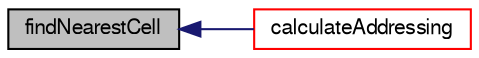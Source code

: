 digraph "findNearestCell"
{
  bgcolor="transparent";
  edge [fontname="FreeSans",fontsize="10",labelfontname="FreeSans",labelfontsize="10"];
  node [fontname="FreeSans",fontsize="10",shape=record];
  rankdir="LR";
  Node234 [label="findNearestCell",height=0.2,width=0.4,color="black", fillcolor="grey75", style="filled", fontcolor="black"];
  Node234 -> Node235 [dir="back",color="midnightblue",fontsize="10",style="solid",fontname="FreeSans"];
  Node235 [label="calculateAddressing",height=0.2,width=0.4,color="red",URL="$a29246.html#a781b479382f70d68c7c1c6b58ca7fc30",tooltip="Calculate the mesh-to-mesh addressing and weights. "];
}
